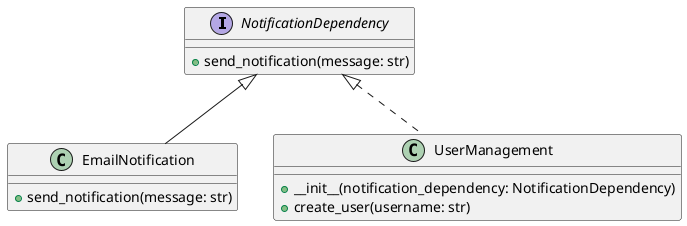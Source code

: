 @startuml

interface NotificationDependency {
    + send_notification(message: str)
}

class EmailNotification {
    + send_notification(message: str)
}

NotificationDependency <|-- EmailNotification

class UserManagement {
    + __init__(notification_dependency: NotificationDependency)
    + create_user(username: str)
}

NotificationDependency <|.. UserManagement

@enduml